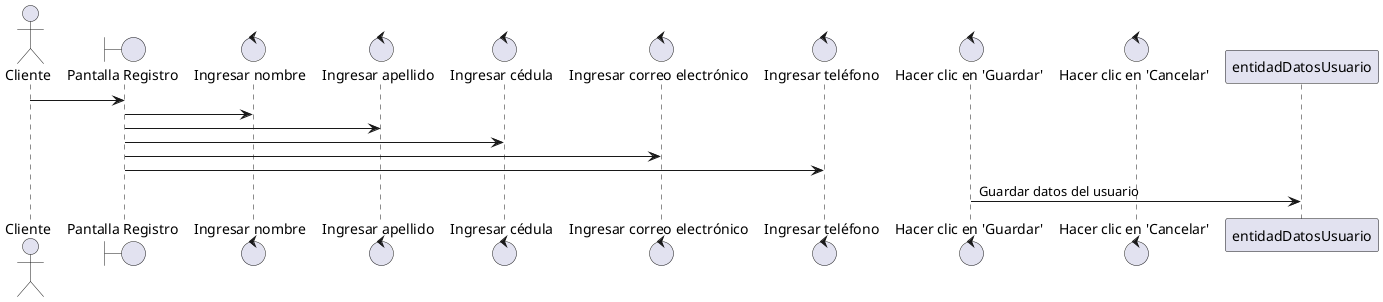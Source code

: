 @startuml

actor Cliente as cliente
boundary "Pantalla Registro" as pantallaRegistro

cliente -> pantallaRegistro

control "Ingresar nombre" as ingresarNombre
control "Ingresar apellido" as ingresarApellido
control "Ingresar cédula" as ingresarCedula
control "Ingresar correo electrónico" as ingresarCorreo
control "Ingresar teléfono" as ingresarTelefono
control "Hacer clic en 'Guardar'" as clicGuardar
control "Hacer clic en 'Cancelar'" as clicCancelar

pantallaRegistro -> ingresarNombre
pantallaRegistro -> ingresarApellido
pantallaRegistro -> ingresarCedula
pantallaRegistro -> ingresarCorreo
pantallaRegistro -> ingresarTelefono

clicGuardar -> entidadDatosUsuario : Guardar datos del usuario

@enduml
